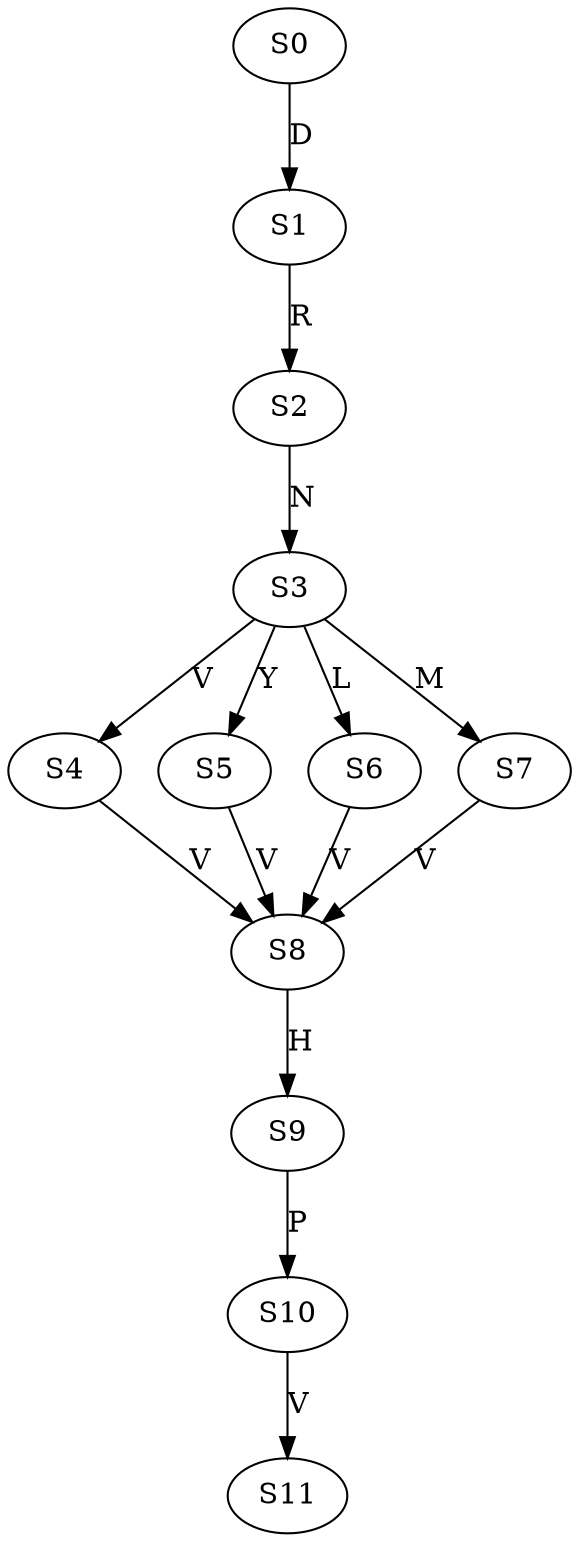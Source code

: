 strict digraph  {
	S0 -> S1 [ label = D ];
	S1 -> S2 [ label = R ];
	S2 -> S3 [ label = N ];
	S3 -> S4 [ label = V ];
	S3 -> S5 [ label = Y ];
	S3 -> S6 [ label = L ];
	S3 -> S7 [ label = M ];
	S4 -> S8 [ label = V ];
	S5 -> S8 [ label = V ];
	S6 -> S8 [ label = V ];
	S7 -> S8 [ label = V ];
	S8 -> S9 [ label = H ];
	S9 -> S10 [ label = P ];
	S10 -> S11 [ label = V ];
}
